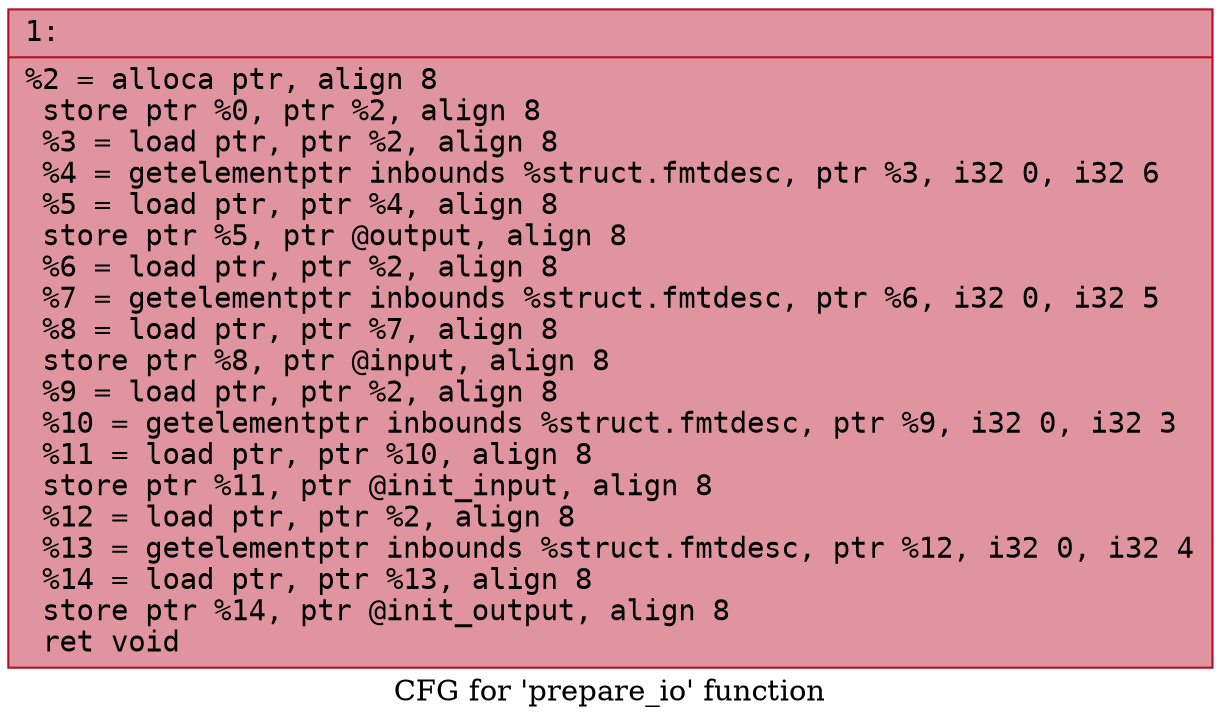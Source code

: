 digraph "CFG for 'prepare_io' function" {
	label="CFG for 'prepare_io' function";

	Node0x600002524190 [shape=record,color="#b70d28ff", style=filled, fillcolor="#b70d2870" fontname="Courier",label="{1:\l|  %2 = alloca ptr, align 8\l  store ptr %0, ptr %2, align 8\l  %3 = load ptr, ptr %2, align 8\l  %4 = getelementptr inbounds %struct.fmtdesc, ptr %3, i32 0, i32 6\l  %5 = load ptr, ptr %4, align 8\l  store ptr %5, ptr @output, align 8\l  %6 = load ptr, ptr %2, align 8\l  %7 = getelementptr inbounds %struct.fmtdesc, ptr %6, i32 0, i32 5\l  %8 = load ptr, ptr %7, align 8\l  store ptr %8, ptr @input, align 8\l  %9 = load ptr, ptr %2, align 8\l  %10 = getelementptr inbounds %struct.fmtdesc, ptr %9, i32 0, i32 3\l  %11 = load ptr, ptr %10, align 8\l  store ptr %11, ptr @init_input, align 8\l  %12 = load ptr, ptr %2, align 8\l  %13 = getelementptr inbounds %struct.fmtdesc, ptr %12, i32 0, i32 4\l  %14 = load ptr, ptr %13, align 8\l  store ptr %14, ptr @init_output, align 8\l  ret void\l}"];
}

